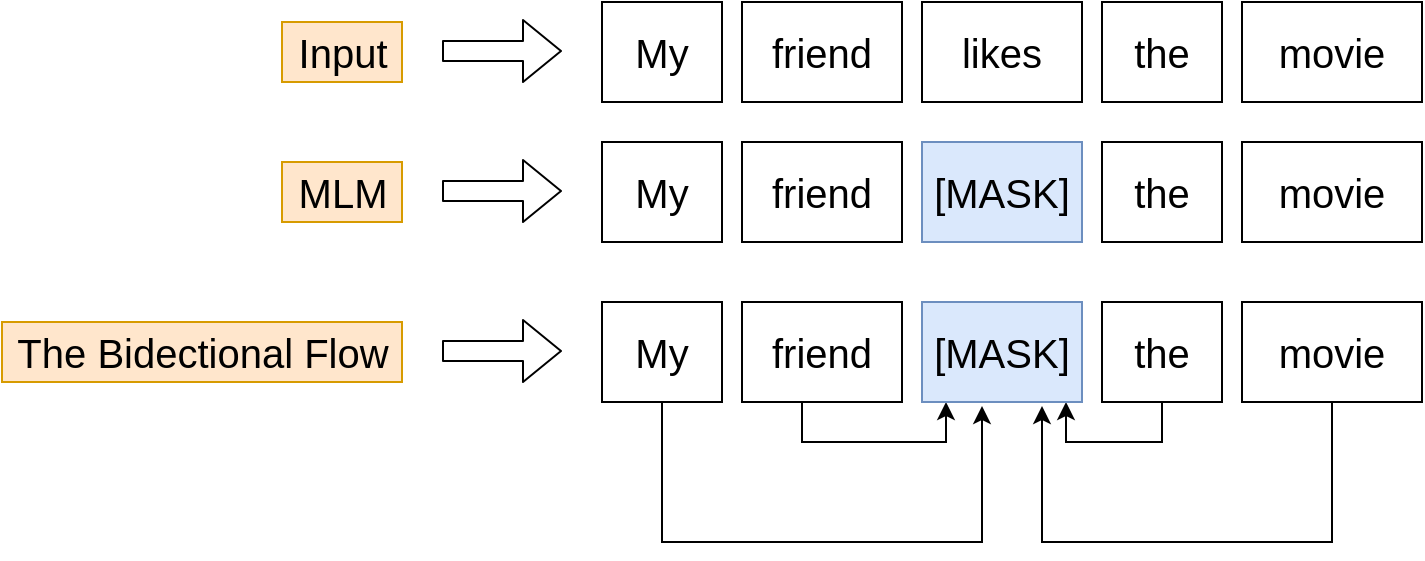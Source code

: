 <mxfile version="14.3.0" type="github">
  <diagram id="ZJ7EyQCRlLd_sh-s9nbI" name="Page-1">
    <mxGraphModel dx="868" dy="482" grid="1" gridSize="10" guides="1" tooltips="1" connect="1" arrows="1" fold="1" page="1" pageScale="1" pageWidth="850" pageHeight="1100" math="0" shadow="0">
      <root>
        <mxCell id="0" />
        <mxCell id="1" parent="0" />
        <mxCell id="w4X3sGKRxSUrehNFuAnJ-9" value="MLM" style="text;html=1;align=center;verticalAlign=middle;resizable=0;points=[];autosize=1;fontSize=20;fillColor=#ffe6cc;strokeColor=#d79b00;spacingTop=0;spacingLeft=0;" vertex="1" parent="1">
          <mxGeometry x="190" y="190" width="60" height="30" as="geometry" />
        </mxCell>
        <mxCell id="w4X3sGKRxSUrehNFuAnJ-1" value="Input" style="text;html=1;align=center;verticalAlign=middle;resizable=0;points=[];autosize=1;fontSize=20;fillColor=#ffe6cc;strokeColor=#d79b00;" vertex="1" parent="1">
          <mxGeometry x="190" y="120" width="60" height="30" as="geometry" />
        </mxCell>
        <mxCell id="w4X3sGKRxSUrehNFuAnJ-3" value="My" style="whiteSpace=wrap;html=1;fontSize=20;" vertex="1" parent="1">
          <mxGeometry x="350" y="110" width="60" height="50" as="geometry" />
        </mxCell>
        <mxCell id="w4X3sGKRxSUrehNFuAnJ-4" value="friend" style="whiteSpace=wrap;html=1;fontSize=20;" vertex="1" parent="1">
          <mxGeometry x="420" y="110" width="80" height="50" as="geometry" />
        </mxCell>
        <mxCell id="w4X3sGKRxSUrehNFuAnJ-5" value="likes" style="whiteSpace=wrap;html=1;fontSize=20;" vertex="1" parent="1">
          <mxGeometry x="510" y="110" width="80" height="50" as="geometry" />
        </mxCell>
        <mxCell id="w4X3sGKRxSUrehNFuAnJ-6" value="the" style="whiteSpace=wrap;html=1;fontSize=20;" vertex="1" parent="1">
          <mxGeometry x="600" y="110" width="60" height="50" as="geometry" />
        </mxCell>
        <mxCell id="w4X3sGKRxSUrehNFuAnJ-7" value="movie" style="whiteSpace=wrap;html=1;fontSize=20;" vertex="1" parent="1">
          <mxGeometry x="670" y="110" width="90" height="50" as="geometry" />
        </mxCell>
        <mxCell id="w4X3sGKRxSUrehNFuAnJ-8" value="" style="shape=flexArrow;endArrow=classic;html=1;fontSize=20;" edge="1" parent="1">
          <mxGeometry width="50" height="50" relative="1" as="geometry">
            <mxPoint x="270" y="134.5" as="sourcePoint" />
            <mxPoint x="330" y="134.5" as="targetPoint" />
          </mxGeometry>
        </mxCell>
        <mxCell id="w4X3sGKRxSUrehNFuAnJ-10" value="My" style="whiteSpace=wrap;html=1;fontSize=20;" vertex="1" parent="1">
          <mxGeometry x="350" y="180" width="60" height="50" as="geometry" />
        </mxCell>
        <mxCell id="w4X3sGKRxSUrehNFuAnJ-11" value="friend" style="whiteSpace=wrap;html=1;fontSize=20;" vertex="1" parent="1">
          <mxGeometry x="420" y="180" width="80" height="50" as="geometry" />
        </mxCell>
        <mxCell id="w4X3sGKRxSUrehNFuAnJ-12" value="[MASK]" style="whiteSpace=wrap;html=1;fontSize=20;fillColor=#dae8fc;strokeColor=#6c8ebf;" vertex="1" parent="1">
          <mxGeometry x="510" y="180" width="80" height="50" as="geometry" />
        </mxCell>
        <mxCell id="w4X3sGKRxSUrehNFuAnJ-13" value="the" style="whiteSpace=wrap;html=1;fontSize=20;" vertex="1" parent="1">
          <mxGeometry x="600" y="180" width="60" height="50" as="geometry" />
        </mxCell>
        <mxCell id="w4X3sGKRxSUrehNFuAnJ-14" value="movie" style="whiteSpace=wrap;html=1;fontSize=20;" vertex="1" parent="1">
          <mxGeometry x="670" y="180" width="90" height="50" as="geometry" />
        </mxCell>
        <mxCell id="w4X3sGKRxSUrehNFuAnJ-15" value="" style="shape=flexArrow;endArrow=classic;html=1;fontSize=20;" edge="1" parent="1">
          <mxGeometry width="50" height="50" relative="1" as="geometry">
            <mxPoint x="270" y="204.5" as="sourcePoint" />
            <mxPoint x="330" y="204.5" as="targetPoint" />
          </mxGeometry>
        </mxCell>
        <mxCell id="w4X3sGKRxSUrehNFuAnJ-16" value="The Bidectional Flow" style="text;html=1;align=center;verticalAlign=middle;resizable=0;points=[];autosize=1;fontSize=20;fillColor=#ffe6cc;strokeColor=#d79b00;" vertex="1" parent="1">
          <mxGeometry x="50" y="270" width="200" height="30" as="geometry" />
        </mxCell>
        <mxCell id="w4X3sGKRxSUrehNFuAnJ-28" style="edgeStyle=orthogonalEdgeStyle;rounded=0;orthogonalLoop=1;jettySize=auto;html=1;fontSize=20;" edge="1" parent="1" source="w4X3sGKRxSUrehNFuAnJ-17">
          <mxGeometry relative="1" as="geometry">
            <mxPoint x="540" y="312" as="targetPoint" />
            <Array as="points">
              <mxPoint x="380" y="380" />
              <mxPoint x="540" y="380" />
              <mxPoint x="540" y="312" />
            </Array>
          </mxGeometry>
        </mxCell>
        <mxCell id="w4X3sGKRxSUrehNFuAnJ-17" value="My" style="whiteSpace=wrap;html=1;fontSize=20;" vertex="1" parent="1">
          <mxGeometry x="350" y="260" width="60" height="50" as="geometry" />
        </mxCell>
        <mxCell id="w4X3sGKRxSUrehNFuAnJ-27" style="edgeStyle=orthogonalEdgeStyle;rounded=0;orthogonalLoop=1;jettySize=auto;html=1;entryX=0.15;entryY=1;entryDx=0;entryDy=0;fontSize=20;entryPerimeter=0;" edge="1" parent="1" source="w4X3sGKRxSUrehNFuAnJ-18" target="w4X3sGKRxSUrehNFuAnJ-23">
          <mxGeometry relative="1" as="geometry">
            <Array as="points">
              <mxPoint x="450" y="330" />
              <mxPoint x="522" y="330" />
            </Array>
          </mxGeometry>
        </mxCell>
        <mxCell id="w4X3sGKRxSUrehNFuAnJ-18" value="friend" style="whiteSpace=wrap;html=1;fontSize=20;" vertex="1" parent="1">
          <mxGeometry x="420" y="260" width="80" height="50" as="geometry" />
        </mxCell>
        <mxCell id="w4X3sGKRxSUrehNFuAnJ-29" style="edgeStyle=orthogonalEdgeStyle;rounded=0;orthogonalLoop=1;jettySize=auto;html=1;exitX=0.5;exitY=1;exitDx=0;exitDy=0;entryX=0.9;entryY=1;entryDx=0;entryDy=0;entryPerimeter=0;fontSize=20;" edge="1" parent="1" source="w4X3sGKRxSUrehNFuAnJ-20" target="w4X3sGKRxSUrehNFuAnJ-23">
          <mxGeometry relative="1" as="geometry" />
        </mxCell>
        <mxCell id="w4X3sGKRxSUrehNFuAnJ-20" value="the" style="whiteSpace=wrap;html=1;fontSize=20;" vertex="1" parent="1">
          <mxGeometry x="600" y="260" width="60" height="50" as="geometry" />
        </mxCell>
        <mxCell id="w4X3sGKRxSUrehNFuAnJ-30" style="edgeStyle=orthogonalEdgeStyle;rounded=0;orthogonalLoop=1;jettySize=auto;html=1;fontSize=20;" edge="1" parent="1" source="w4X3sGKRxSUrehNFuAnJ-21">
          <mxGeometry relative="1" as="geometry">
            <mxPoint x="570" y="312" as="targetPoint" />
            <Array as="points">
              <mxPoint x="715" y="380" />
              <mxPoint x="570" y="380" />
              <mxPoint x="570" y="312" />
            </Array>
          </mxGeometry>
        </mxCell>
        <mxCell id="w4X3sGKRxSUrehNFuAnJ-21" value="movie" style="whiteSpace=wrap;html=1;fontSize=20;" vertex="1" parent="1">
          <mxGeometry x="670" y="260" width="90" height="50" as="geometry" />
        </mxCell>
        <mxCell id="w4X3sGKRxSUrehNFuAnJ-22" value="" style="shape=flexArrow;endArrow=classic;html=1;fontSize=20;" edge="1" parent="1">
          <mxGeometry width="50" height="50" relative="1" as="geometry">
            <mxPoint x="270" y="284.5" as="sourcePoint" />
            <mxPoint x="330" y="284.5" as="targetPoint" />
          </mxGeometry>
        </mxCell>
        <mxCell id="w4X3sGKRxSUrehNFuAnJ-23" value="[MASK]" style="whiteSpace=wrap;html=1;fontSize=20;fillColor=#dae8fc;strokeColor=#6c8ebf;" vertex="1" parent="1">
          <mxGeometry x="510" y="260" width="80" height="50" as="geometry" />
        </mxCell>
      </root>
    </mxGraphModel>
  </diagram>
</mxfile>

